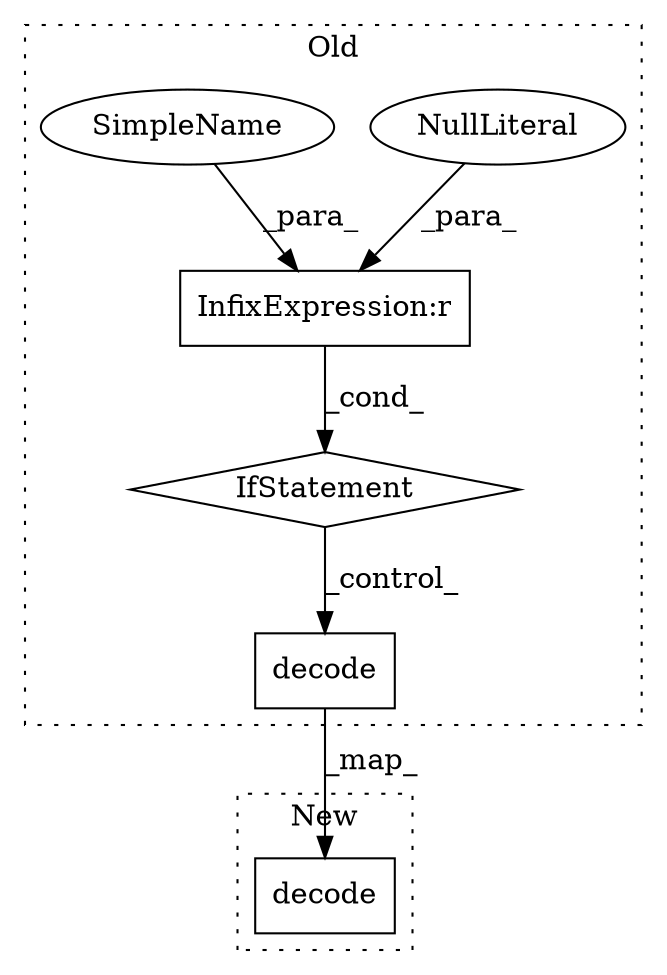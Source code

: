 digraph G {
subgraph cluster0 {
1 [label="decode" a="32" s="12386,12398" l="7,1" shape="box"];
3 [label="InfixExpression:r" a="27" s="12363" l="4" shape="box"];
4 [label="NullLiteral" a="33" s="12367" l="4" shape="ellipse"];
5 [label="IfStatement" a="25" s="12371" l="3" shape="diamond"];
6 [label="SimpleName" a="42" s="12358" l="5" shape="ellipse"];
label = "Old";
style="dotted";
}
subgraph cluster1 {
2 [label="decode" a="32" s="12279,12291" l="7,1" shape="box"];
label = "New";
style="dotted";
}
1 -> 2 [label="_map_"];
3 -> 5 [label="_cond_"];
4 -> 3 [label="_para_"];
5 -> 1 [label="_control_"];
6 -> 3 [label="_para_"];
}